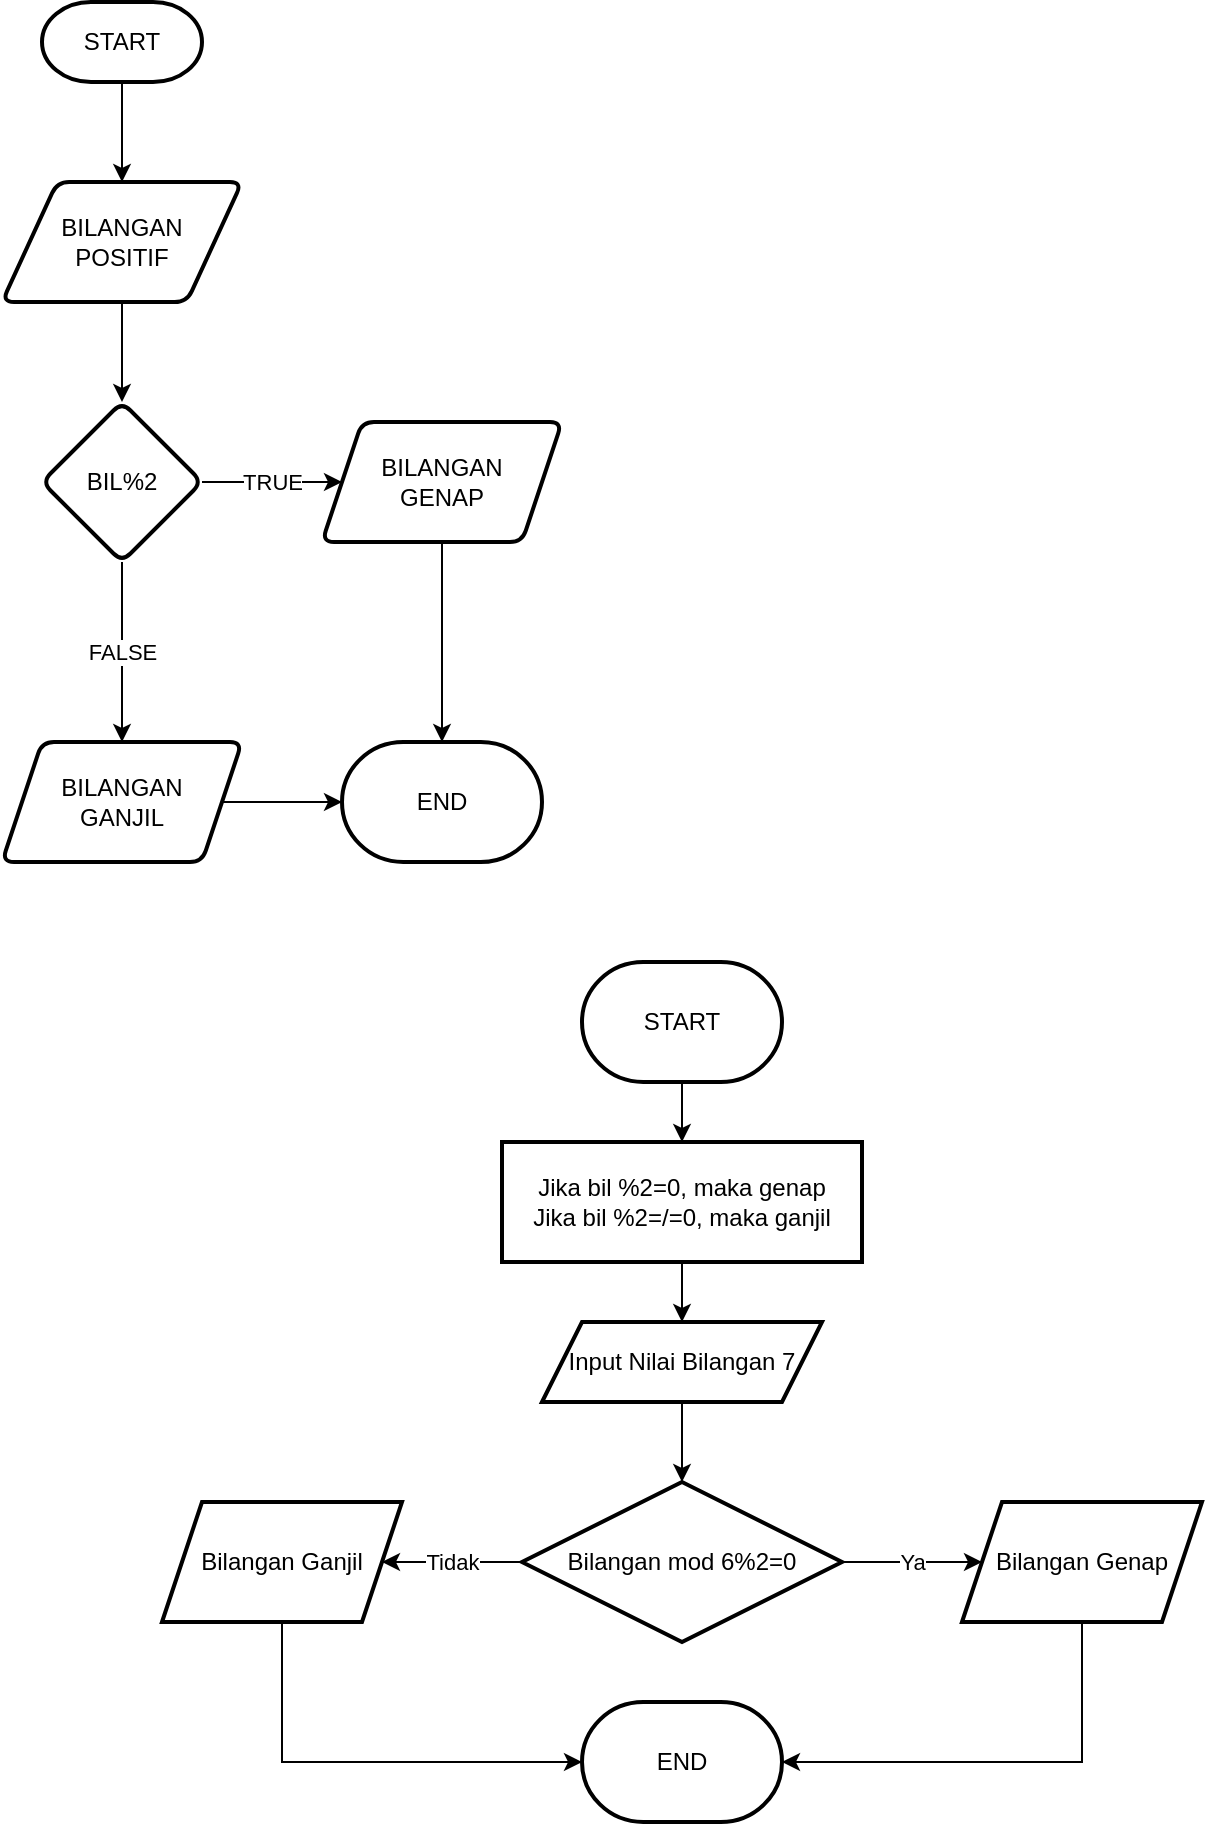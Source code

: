 <mxfile version="22.1.11" type="github">
  <diagram id="C5RBs43oDa-KdzZeNtuy" name="Page-1">
    <mxGraphModel dx="880" dy="468" grid="1" gridSize="10" guides="1" tooltips="1" connect="1" arrows="1" fold="1" page="1" pageScale="1" pageWidth="827" pageHeight="1169" math="0" shadow="0">
      <root>
        <mxCell id="WIyWlLk6GJQsqaUBKTNV-0" />
        <mxCell id="WIyWlLk6GJQsqaUBKTNV-1" parent="WIyWlLk6GJQsqaUBKTNV-0" />
        <mxCell id="yjTNKrqDX9OZpZqWXkif-2" value="" style="edgeStyle=orthogonalEdgeStyle;rounded=0;orthogonalLoop=1;jettySize=auto;html=1;" parent="WIyWlLk6GJQsqaUBKTNV-1" source="yjTNKrqDX9OZpZqWXkif-0" target="yjTNKrqDX9OZpZqWXkif-1" edge="1">
          <mxGeometry relative="1" as="geometry" />
        </mxCell>
        <mxCell id="yjTNKrqDX9OZpZqWXkif-0" value="START" style="strokeWidth=2;html=1;shape=mxgraph.flowchart.terminator;whiteSpace=wrap;" parent="WIyWlLk6GJQsqaUBKTNV-1" vertex="1">
          <mxGeometry x="100" y="80" width="80" height="40" as="geometry" />
        </mxCell>
        <mxCell id="yjTNKrqDX9OZpZqWXkif-4" value="" style="edgeStyle=orthogonalEdgeStyle;rounded=0;orthogonalLoop=1;jettySize=auto;html=1;" parent="WIyWlLk6GJQsqaUBKTNV-1" source="yjTNKrqDX9OZpZqWXkif-1" target="yjTNKrqDX9OZpZqWXkif-3" edge="1">
          <mxGeometry relative="1" as="geometry" />
        </mxCell>
        <mxCell id="yjTNKrqDX9OZpZqWXkif-1" value="BILANGAN&lt;br&gt;POSITIF" style="shape=parallelogram;html=1;strokeWidth=2;perimeter=parallelogramPerimeter;whiteSpace=wrap;rounded=1;arcSize=12;size=0.23;" parent="WIyWlLk6GJQsqaUBKTNV-1" vertex="1">
          <mxGeometry x="80" y="170" width="120" height="60" as="geometry" />
        </mxCell>
        <mxCell id="yjTNKrqDX9OZpZqWXkif-6" value="TRUE" style="edgeStyle=orthogonalEdgeStyle;rounded=0;orthogonalLoop=1;jettySize=auto;html=1;" parent="WIyWlLk6GJQsqaUBKTNV-1" source="yjTNKrqDX9OZpZqWXkif-3" target="yjTNKrqDX9OZpZqWXkif-5" edge="1">
          <mxGeometry relative="1" as="geometry" />
        </mxCell>
        <mxCell id="yjTNKrqDX9OZpZqWXkif-8" value="FALSE" style="edgeStyle=orthogonalEdgeStyle;rounded=0;orthogonalLoop=1;jettySize=auto;html=1;" parent="WIyWlLk6GJQsqaUBKTNV-1" source="yjTNKrqDX9OZpZqWXkif-3" target="yjTNKrqDX9OZpZqWXkif-7" edge="1">
          <mxGeometry relative="1" as="geometry" />
        </mxCell>
        <mxCell id="yjTNKrqDX9OZpZqWXkif-3" value="BIL%2" style="rhombus;whiteSpace=wrap;html=1;strokeWidth=2;rounded=1;arcSize=12;" parent="WIyWlLk6GJQsqaUBKTNV-1" vertex="1">
          <mxGeometry x="100" y="280" width="80" height="80" as="geometry" />
        </mxCell>
        <mxCell id="yjTNKrqDX9OZpZqWXkif-11" value="" style="edgeStyle=orthogonalEdgeStyle;rounded=0;orthogonalLoop=1;jettySize=auto;html=1;" parent="WIyWlLk6GJQsqaUBKTNV-1" source="yjTNKrqDX9OZpZqWXkif-5" target="yjTNKrqDX9OZpZqWXkif-9" edge="1">
          <mxGeometry relative="1" as="geometry" />
        </mxCell>
        <mxCell id="yjTNKrqDX9OZpZqWXkif-5" value="BILANGAN&lt;br&gt;GENAP" style="shape=parallelogram;perimeter=parallelogramPerimeter;whiteSpace=wrap;html=1;fixedSize=1;strokeWidth=2;rounded=1;arcSize=12;" parent="WIyWlLk6GJQsqaUBKTNV-1" vertex="1">
          <mxGeometry x="240" y="290" width="120" height="60" as="geometry" />
        </mxCell>
        <mxCell id="yjTNKrqDX9OZpZqWXkif-10" value="" style="edgeStyle=orthogonalEdgeStyle;rounded=0;orthogonalLoop=1;jettySize=auto;html=1;" parent="WIyWlLk6GJQsqaUBKTNV-1" source="yjTNKrqDX9OZpZqWXkif-7" target="yjTNKrqDX9OZpZqWXkif-9" edge="1">
          <mxGeometry relative="1" as="geometry" />
        </mxCell>
        <mxCell id="yjTNKrqDX9OZpZqWXkif-7" value="BILANGAN&lt;br&gt;GANJIL" style="shape=parallelogram;perimeter=parallelogramPerimeter;whiteSpace=wrap;html=1;fixedSize=1;strokeWidth=2;rounded=1;arcSize=12;" parent="WIyWlLk6GJQsqaUBKTNV-1" vertex="1">
          <mxGeometry x="80" y="450" width="120" height="60" as="geometry" />
        </mxCell>
        <mxCell id="yjTNKrqDX9OZpZqWXkif-9" value="END" style="strokeWidth=2;html=1;shape=mxgraph.flowchart.terminator;whiteSpace=wrap;" parent="WIyWlLk6GJQsqaUBKTNV-1" vertex="1">
          <mxGeometry x="250" y="450" width="100" height="60" as="geometry" />
        </mxCell>
        <mxCell id="S1kVWRlpIQlhSgMfIQil-2" value="" style="edgeStyle=orthogonalEdgeStyle;rounded=0;orthogonalLoop=1;jettySize=auto;html=1;" parent="WIyWlLk6GJQsqaUBKTNV-1" source="S1kVWRlpIQlhSgMfIQil-0" target="S1kVWRlpIQlhSgMfIQil-1" edge="1">
          <mxGeometry relative="1" as="geometry" />
        </mxCell>
        <mxCell id="S1kVWRlpIQlhSgMfIQil-0" value="START" style="strokeWidth=2;html=1;shape=mxgraph.flowchart.terminator;whiteSpace=wrap;" parent="WIyWlLk6GJQsqaUBKTNV-1" vertex="1">
          <mxGeometry x="370" y="560" width="100" height="60" as="geometry" />
        </mxCell>
        <mxCell id="S1kVWRlpIQlhSgMfIQil-4" value="" style="edgeStyle=orthogonalEdgeStyle;rounded=0;orthogonalLoop=1;jettySize=auto;html=1;" parent="WIyWlLk6GJQsqaUBKTNV-1" source="S1kVWRlpIQlhSgMfIQil-1" target="S1kVWRlpIQlhSgMfIQil-3" edge="1">
          <mxGeometry relative="1" as="geometry" />
        </mxCell>
        <mxCell id="S1kVWRlpIQlhSgMfIQil-1" value="Jika bil %2=0, maka genap&lt;br&gt;Jika bil %2=/=0, maka ganjil" style="whiteSpace=wrap;html=1;strokeWidth=2;" parent="WIyWlLk6GJQsqaUBKTNV-1" vertex="1">
          <mxGeometry x="330" y="650" width="180" height="60" as="geometry" />
        </mxCell>
        <mxCell id="S1kVWRlpIQlhSgMfIQil-7" value="" style="edgeStyle=orthogonalEdgeStyle;rounded=0;orthogonalLoop=1;jettySize=auto;html=1;" parent="WIyWlLk6GJQsqaUBKTNV-1" source="S1kVWRlpIQlhSgMfIQil-3" target="S1kVWRlpIQlhSgMfIQil-6" edge="1">
          <mxGeometry relative="1" as="geometry" />
        </mxCell>
        <mxCell id="S1kVWRlpIQlhSgMfIQil-3" value="Input Nilai Bilangan 7" style="shape=parallelogram;perimeter=parallelogramPerimeter;whiteSpace=wrap;html=1;fixedSize=1;strokeWidth=2;" parent="WIyWlLk6GJQsqaUBKTNV-1" vertex="1">
          <mxGeometry x="350" y="740" width="140" height="40" as="geometry" />
        </mxCell>
        <mxCell id="S1kVWRlpIQlhSgMfIQil-9" value="Tidak" style="edgeStyle=orthogonalEdgeStyle;rounded=0;orthogonalLoop=1;jettySize=auto;html=1;" parent="WIyWlLk6GJQsqaUBKTNV-1" source="S1kVWRlpIQlhSgMfIQil-6" target="S1kVWRlpIQlhSgMfIQil-8" edge="1">
          <mxGeometry relative="1" as="geometry" />
        </mxCell>
        <mxCell id="S1kVWRlpIQlhSgMfIQil-11" value="Ya" style="edgeStyle=orthogonalEdgeStyle;rounded=0;orthogonalLoop=1;jettySize=auto;html=1;" parent="WIyWlLk6GJQsqaUBKTNV-1" source="S1kVWRlpIQlhSgMfIQil-6" target="S1kVWRlpIQlhSgMfIQil-10" edge="1">
          <mxGeometry relative="1" as="geometry" />
        </mxCell>
        <mxCell id="S1kVWRlpIQlhSgMfIQil-6" value="Bilangan mod 6%2=0" style="rhombus;whiteSpace=wrap;html=1;strokeWidth=2;" parent="WIyWlLk6GJQsqaUBKTNV-1" vertex="1">
          <mxGeometry x="340" y="820" width="160" height="80" as="geometry" />
        </mxCell>
        <mxCell id="S1kVWRlpIQlhSgMfIQil-8" value="Bilangan Ganjil" style="shape=parallelogram;perimeter=parallelogramPerimeter;whiteSpace=wrap;html=1;fixedSize=1;strokeWidth=2;" parent="WIyWlLk6GJQsqaUBKTNV-1" vertex="1">
          <mxGeometry x="160" y="830" width="120" height="60" as="geometry" />
        </mxCell>
        <mxCell id="S1kVWRlpIQlhSgMfIQil-10" value="Bilangan Genap" style="shape=parallelogram;perimeter=parallelogramPerimeter;whiteSpace=wrap;html=1;fixedSize=1;strokeWidth=2;" parent="WIyWlLk6GJQsqaUBKTNV-1" vertex="1">
          <mxGeometry x="560" y="830" width="120" height="60" as="geometry" />
        </mxCell>
        <mxCell id="S1kVWRlpIQlhSgMfIQil-12" value="END" style="strokeWidth=2;html=1;shape=mxgraph.flowchart.terminator;whiteSpace=wrap;" parent="WIyWlLk6GJQsqaUBKTNV-1" vertex="1">
          <mxGeometry x="370" y="930" width="100" height="60" as="geometry" />
        </mxCell>
        <mxCell id="S1kVWRlpIQlhSgMfIQil-14" style="edgeStyle=orthogonalEdgeStyle;rounded=0;orthogonalLoop=1;jettySize=auto;html=1;exitX=0.5;exitY=1;exitDx=0;exitDy=0;entryX=0;entryY=0.5;entryDx=0;entryDy=0;entryPerimeter=0;" parent="WIyWlLk6GJQsqaUBKTNV-1" source="S1kVWRlpIQlhSgMfIQil-8" target="S1kVWRlpIQlhSgMfIQil-12" edge="1">
          <mxGeometry relative="1" as="geometry">
            <Array as="points">
              <mxPoint x="220" y="960" />
            </Array>
          </mxGeometry>
        </mxCell>
        <mxCell id="S1kVWRlpIQlhSgMfIQil-15" style="edgeStyle=orthogonalEdgeStyle;rounded=0;orthogonalLoop=1;jettySize=auto;html=1;exitX=0.5;exitY=1;exitDx=0;exitDy=0;entryX=1;entryY=0.5;entryDx=0;entryDy=0;entryPerimeter=0;" parent="WIyWlLk6GJQsqaUBKTNV-1" source="S1kVWRlpIQlhSgMfIQil-10" target="S1kVWRlpIQlhSgMfIQil-12" edge="1">
          <mxGeometry relative="1" as="geometry" />
        </mxCell>
      </root>
    </mxGraphModel>
  </diagram>
</mxfile>
